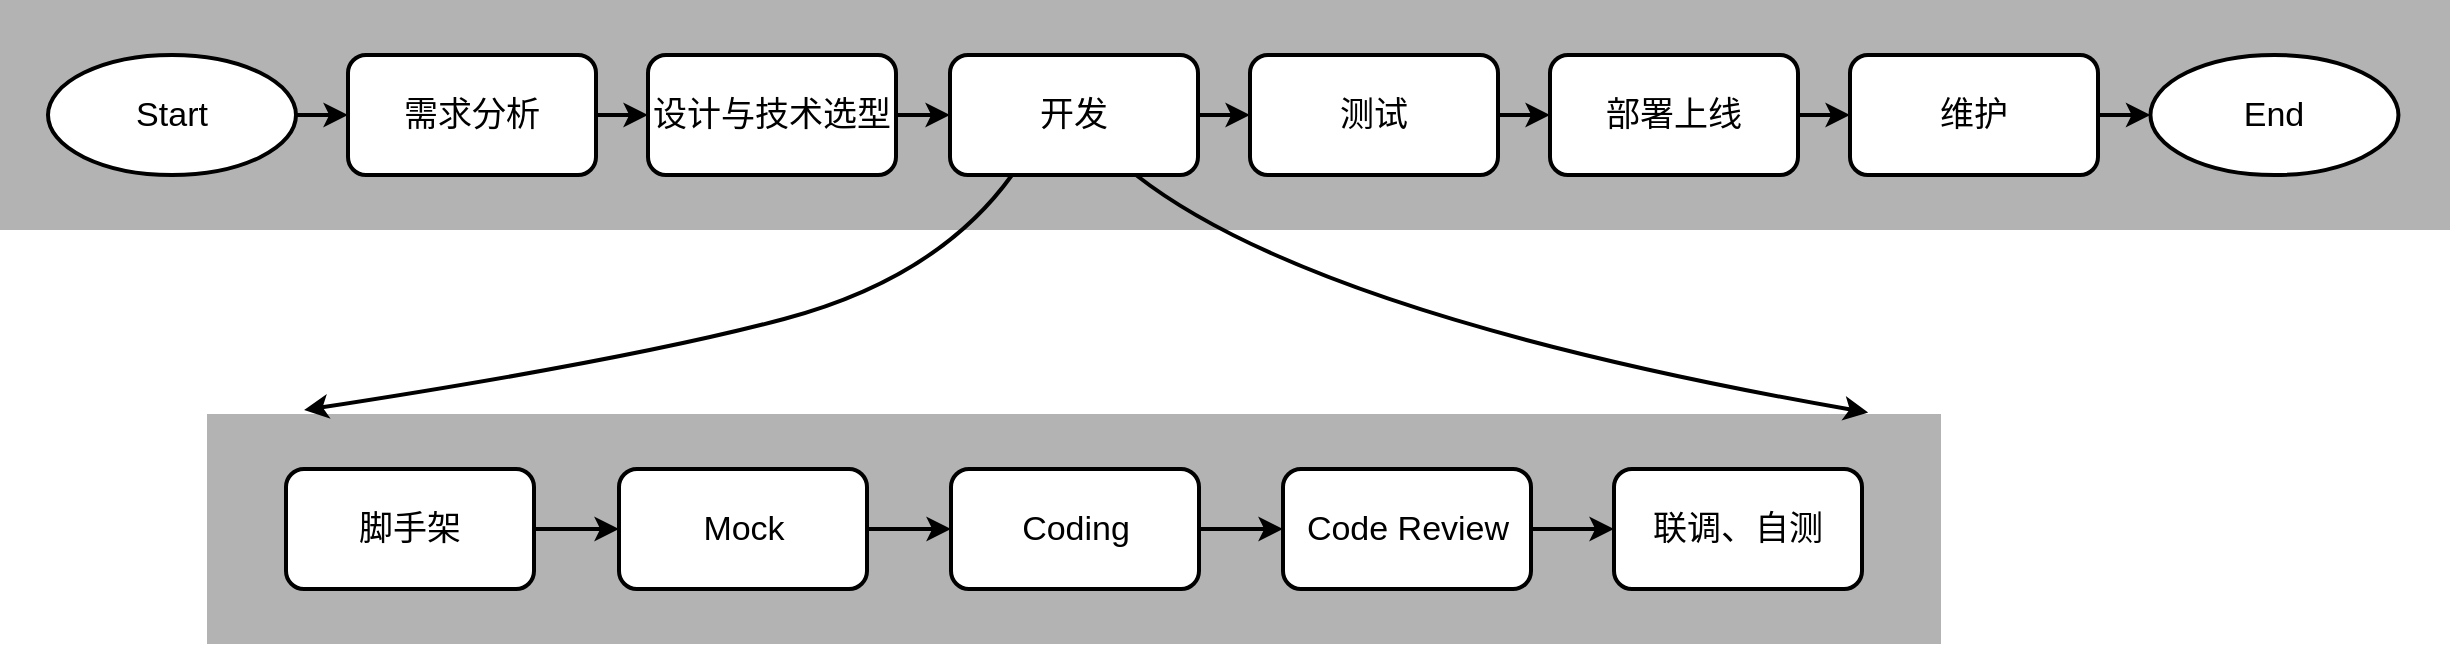 <mxfile version="11.2.2" type="device" pages="1"><diagram id="4hxquCVOutXeo7L2m3s6" name="第 1 页"><mxGraphModel dx="1965" dy="809" grid="0" gridSize="10" guides="1" tooltips="1" connect="1" arrows="1" fold="1" page="0" pageScale="1" pageWidth="827" pageHeight="583" math="0" shadow="0"><root><mxCell id="0"/><mxCell id="1" parent="0"/><mxCell id="aMiWhFS1qGmrGpWCRoRi-14" value="" style="rounded=0;whiteSpace=wrap;html=1;strokeWidth=2;fontSize=17;strokeColor=none;fillColor=#B3B3B3;" vertex="1" parent="1"><mxGeometry x="-490.5" y="328" width="867" height="115" as="geometry"/></mxCell><mxCell id="aMiWhFS1qGmrGpWCRoRi-13" value="" style="rounded=0;whiteSpace=wrap;html=1;strokeWidth=2;fontSize=17;strokeColor=none;fillColor=#B3B3B3;" vertex="1" parent="1"><mxGeometry x="-594" y="121" width="1225" height="115" as="geometry"/></mxCell><mxCell id="aMiWhFS1qGmrGpWCRoRi-19" style="edgeStyle=orthogonalEdgeStyle;rounded=0;orthogonalLoop=1;jettySize=auto;html=1;entryX=0;entryY=0.5;entryDx=0;entryDy=0;strokeWidth=2;fontSize=17;" edge="1" parent="1" source="aMiWhFS1qGmrGpWCRoRi-1" target="aMiWhFS1qGmrGpWCRoRi-2"><mxGeometry relative="1" as="geometry"/></mxCell><mxCell id="aMiWhFS1qGmrGpWCRoRi-1" value="需求分析" style="rounded=1;whiteSpace=wrap;html=1;strokeWidth=2;fontSize=17;" vertex="1" parent="1"><mxGeometry x="-420" y="148.5" width="124" height="60" as="geometry"/></mxCell><mxCell id="aMiWhFS1qGmrGpWCRoRi-20" style="edgeStyle=orthogonalEdgeStyle;rounded=0;orthogonalLoop=1;jettySize=auto;html=1;entryX=0;entryY=0.5;entryDx=0;entryDy=0;strokeWidth=2;fontSize=17;" edge="1" parent="1" source="aMiWhFS1qGmrGpWCRoRi-2" target="aMiWhFS1qGmrGpWCRoRi-3"><mxGeometry relative="1" as="geometry"/></mxCell><mxCell id="aMiWhFS1qGmrGpWCRoRi-2" value="设计与技术选型" style="rounded=1;whiteSpace=wrap;html=1;strokeWidth=2;fontSize=17;" vertex="1" parent="1"><mxGeometry x="-270" y="148.5" width="124" height="60" as="geometry"/></mxCell><mxCell id="aMiWhFS1qGmrGpWCRoRi-21" style="edgeStyle=orthogonalEdgeStyle;rounded=0;orthogonalLoop=1;jettySize=auto;html=1;entryX=0;entryY=0.5;entryDx=0;entryDy=0;strokeWidth=2;fontSize=17;" edge="1" parent="1" source="aMiWhFS1qGmrGpWCRoRi-3" target="aMiWhFS1qGmrGpWCRoRi-5"><mxGeometry relative="1" as="geometry"/></mxCell><mxCell id="aMiWhFS1qGmrGpWCRoRi-3" value="开发" style="rounded=1;whiteSpace=wrap;html=1;strokeWidth=2;fontSize=17;" vertex="1" parent="1"><mxGeometry x="-119" y="148.5" width="124" height="60" as="geometry"/></mxCell><mxCell id="aMiWhFS1qGmrGpWCRoRi-23" style="edgeStyle=orthogonalEdgeStyle;rounded=0;orthogonalLoop=1;jettySize=auto;html=1;entryX=0;entryY=0.5;entryDx=0;entryDy=0;strokeWidth=2;fontSize=17;" edge="1" parent="1" source="aMiWhFS1qGmrGpWCRoRi-4" target="aMiWhFS1qGmrGpWCRoRi-6"><mxGeometry relative="1" as="geometry"/></mxCell><mxCell id="aMiWhFS1qGmrGpWCRoRi-4" value="部署上线" style="rounded=1;whiteSpace=wrap;html=1;strokeWidth=2;fontSize=17;" vertex="1" parent="1"><mxGeometry x="181" y="148.5" width="124" height="60" as="geometry"/></mxCell><mxCell id="aMiWhFS1qGmrGpWCRoRi-22" style="edgeStyle=orthogonalEdgeStyle;rounded=0;orthogonalLoop=1;jettySize=auto;html=1;entryX=0;entryY=0.5;entryDx=0;entryDy=0;strokeWidth=2;fontSize=17;" edge="1" parent="1" source="aMiWhFS1qGmrGpWCRoRi-5" target="aMiWhFS1qGmrGpWCRoRi-4"><mxGeometry relative="1" as="geometry"/></mxCell><mxCell id="aMiWhFS1qGmrGpWCRoRi-5" value="测试" style="rounded=1;whiteSpace=wrap;html=1;strokeWidth=2;fontSize=17;" vertex="1" parent="1"><mxGeometry x="31" y="148.5" width="124" height="60" as="geometry"/></mxCell><mxCell id="aMiWhFS1qGmrGpWCRoRi-24" style="edgeStyle=orthogonalEdgeStyle;rounded=0;orthogonalLoop=1;jettySize=auto;html=1;entryX=0;entryY=0.5;entryDx=0;entryDy=0;strokeWidth=2;fontSize=17;" edge="1" parent="1" source="aMiWhFS1qGmrGpWCRoRi-6" target="aMiWhFS1qGmrGpWCRoRi-9"><mxGeometry relative="1" as="geometry"/></mxCell><mxCell id="aMiWhFS1qGmrGpWCRoRi-6" value="维护" style="rounded=1;whiteSpace=wrap;html=1;strokeWidth=2;fontSize=17;" vertex="1" parent="1"><mxGeometry x="331" y="148.5" width="124" height="60" as="geometry"/></mxCell><mxCell id="aMiWhFS1qGmrGpWCRoRi-7" value="" style="curved=1;endArrow=classic;html=1;fontSize=17;strokeWidth=2;exitX=0.25;exitY=1;exitDx=0;exitDy=0;entryX=0.056;entryY=-0.017;entryDx=0;entryDy=0;entryPerimeter=0;" edge="1" parent="1" source="aMiWhFS1qGmrGpWCRoRi-3" target="aMiWhFS1qGmrGpWCRoRi-14"><mxGeometry width="50" height="50" relative="1" as="geometry"><mxPoint x="-347" y="365" as="sourcePoint"/><mxPoint x="-475" y="301" as="targetPoint"/><Array as="points"><mxPoint x="-125" y="260"/><mxPoint x="-279" y="301"/></Array></mxGeometry></mxCell><mxCell id="aMiWhFS1qGmrGpWCRoRi-18" style="edgeStyle=orthogonalEdgeStyle;rounded=0;orthogonalLoop=1;jettySize=auto;html=1;entryX=0;entryY=0.5;entryDx=0;entryDy=0;strokeWidth=2;fontSize=17;" edge="1" parent="1" source="aMiWhFS1qGmrGpWCRoRi-8" target="aMiWhFS1qGmrGpWCRoRi-1"><mxGeometry relative="1" as="geometry"/></mxCell><mxCell id="aMiWhFS1qGmrGpWCRoRi-8" value="Start" style="ellipse;whiteSpace=wrap;html=1;strokeWidth=2;fontSize=17;" vertex="1" parent="1"><mxGeometry x="-570" y="148.5" width="124" height="60" as="geometry"/></mxCell><mxCell id="aMiWhFS1qGmrGpWCRoRi-9" value="End" style="ellipse;whiteSpace=wrap;html=1;strokeWidth=2;fontSize=17;" vertex="1" parent="1"><mxGeometry x="481.227" y="148.5" width="124" height="60" as="geometry"/></mxCell><mxCell id="aMiWhFS1qGmrGpWCRoRi-25" style="edgeStyle=orthogonalEdgeStyle;rounded=0;orthogonalLoop=1;jettySize=auto;html=1;entryX=0;entryY=0.5;entryDx=0;entryDy=0;strokeWidth=2;fontSize=17;" edge="1" parent="1" source="aMiWhFS1qGmrGpWCRoRi-10" target="aMiWhFS1qGmrGpWCRoRi-17"><mxGeometry relative="1" as="geometry"/></mxCell><mxCell id="aMiWhFS1qGmrGpWCRoRi-10" value="脚手架" style="rounded=1;whiteSpace=wrap;html=1;strokeWidth=2;fontSize=17;" vertex="1" parent="1"><mxGeometry x="-451" y="355.5" width="124" height="60" as="geometry"/></mxCell><mxCell id="aMiWhFS1qGmrGpWCRoRi-27" style="edgeStyle=orthogonalEdgeStyle;rounded=0;orthogonalLoop=1;jettySize=auto;html=1;entryX=0;entryY=0.5;entryDx=0;entryDy=0;strokeWidth=2;fontSize=17;" edge="1" parent="1" source="aMiWhFS1qGmrGpWCRoRi-11" target="aMiWhFS1qGmrGpWCRoRi-12"><mxGeometry relative="1" as="geometry"/></mxCell><mxCell id="aMiWhFS1qGmrGpWCRoRi-11" value="Coding" style="rounded=1;whiteSpace=wrap;html=1;strokeWidth=2;fontSize=17;" vertex="1" parent="1"><mxGeometry x="-118.5" y="355.5" width="124" height="60" as="geometry"/></mxCell><mxCell id="aMiWhFS1qGmrGpWCRoRi-28" style="edgeStyle=orthogonalEdgeStyle;rounded=0;orthogonalLoop=1;jettySize=auto;html=1;entryX=0;entryY=0.5;entryDx=0;entryDy=0;strokeWidth=2;fontSize=17;" edge="1" parent="1" source="aMiWhFS1qGmrGpWCRoRi-12" target="aMiWhFS1qGmrGpWCRoRi-15"><mxGeometry relative="1" as="geometry"/></mxCell><mxCell id="aMiWhFS1qGmrGpWCRoRi-12" value="Code Review" style="rounded=1;whiteSpace=wrap;html=1;strokeWidth=2;fontSize=17;" vertex="1" parent="1"><mxGeometry x="47.5" y="355.5" width="124" height="60" as="geometry"/></mxCell><mxCell id="aMiWhFS1qGmrGpWCRoRi-15" value="联调、自测" style="rounded=1;whiteSpace=wrap;html=1;strokeWidth=2;fontSize=17;" vertex="1" parent="1"><mxGeometry x="213" y="355.5" width="124" height="60" as="geometry"/></mxCell><mxCell id="aMiWhFS1qGmrGpWCRoRi-16" value="" style="curved=1;endArrow=classic;html=1;fontSize=17;strokeWidth=2;exitX=0.75;exitY=1;exitDx=0;exitDy=0;entryX=0.958;entryY=-0.006;entryDx=0;entryDy=0;entryPerimeter=0;" edge="1" parent="1" source="aMiWhFS1qGmrGpWCRoRi-3" target="aMiWhFS1qGmrGpWCRoRi-14"><mxGeometry width="50" height="50" relative="1" as="geometry"><mxPoint x="-65.0" y="221" as="sourcePoint"/><mxPoint x="258" y="311" as="targetPoint"/><Array as="points"><mxPoint x="64" y="279"/></Array></mxGeometry></mxCell><mxCell id="aMiWhFS1qGmrGpWCRoRi-26" style="edgeStyle=orthogonalEdgeStyle;rounded=0;orthogonalLoop=1;jettySize=auto;html=1;entryX=0;entryY=0.5;entryDx=0;entryDy=0;strokeWidth=2;fontSize=17;" edge="1" parent="1" source="aMiWhFS1qGmrGpWCRoRi-17" target="aMiWhFS1qGmrGpWCRoRi-11"><mxGeometry relative="1" as="geometry"/></mxCell><mxCell id="aMiWhFS1qGmrGpWCRoRi-17" value="Mock" style="rounded=1;whiteSpace=wrap;html=1;strokeWidth=2;fontSize=17;" vertex="1" parent="1"><mxGeometry x="-284.5" y="355.5" width="124" height="60" as="geometry"/></mxCell></root></mxGraphModel></diagram></mxfile>